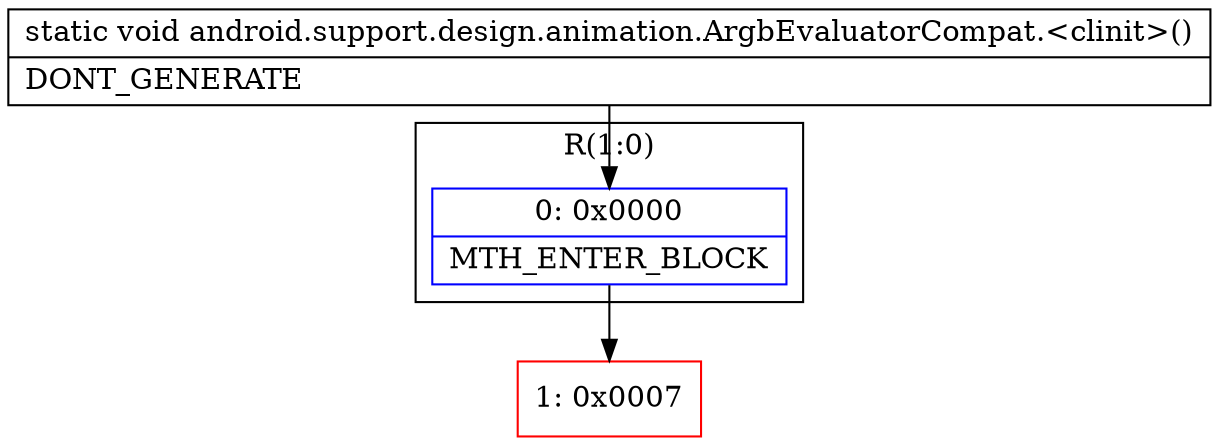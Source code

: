 digraph "CFG forandroid.support.design.animation.ArgbEvaluatorCompat.\<clinit\>()V" {
subgraph cluster_Region_1962695613 {
label = "R(1:0)";
node [shape=record,color=blue];
Node_0 [shape=record,label="{0\:\ 0x0000|MTH_ENTER_BLOCK\l}"];
}
Node_1 [shape=record,color=red,label="{1\:\ 0x0007}"];
MethodNode[shape=record,label="{static void android.support.design.animation.ArgbEvaluatorCompat.\<clinit\>()  | DONT_GENERATE\l}"];
MethodNode -> Node_0;
Node_0 -> Node_1;
}

